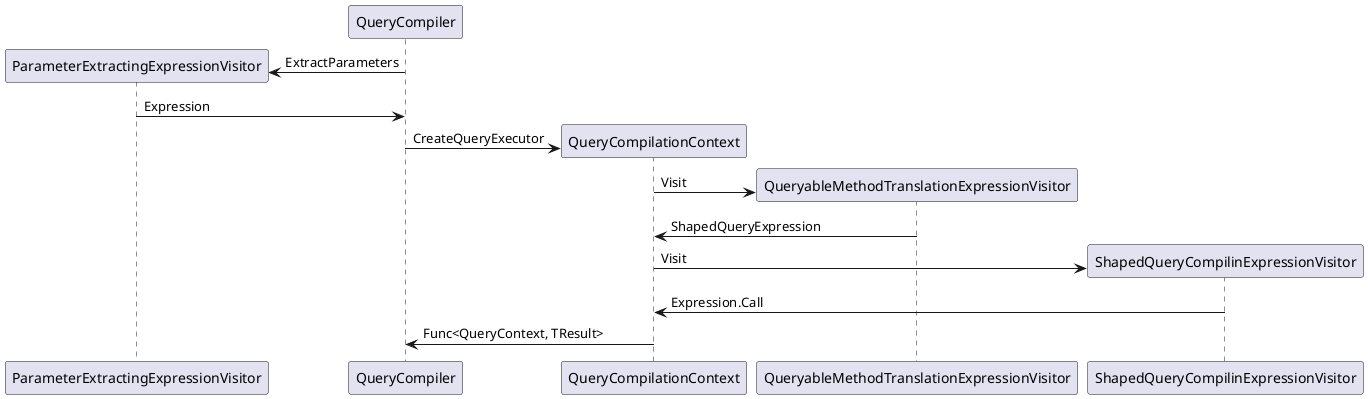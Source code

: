 @startuml Translation Sequence


create ParameterExtractingExpressionVisitor
QueryCompiler -> ParameterExtractingExpressionVisitor : ExtractParameters
ParameterExtractingExpressionVisitor -> QueryCompiler : Expression

create QueryCompilationContext
QueryCompiler -> QueryCompilationContext : CreateQueryExecutor

create QueryableMethodTranslationExpressionVisitor
QueryCompilationContext -> QueryableMethodTranslationExpressionVisitor : Visit
QueryableMethodTranslationExpressionVisitor -> QueryCompilationContext : ShapedQueryExpression

create ShapedQueryCompilinExpressionVisitor
QueryCompilationContext -> ShapedQueryCompilinExpressionVisitor : Visit
ShapedQueryCompilinExpressionVisitor -> QueryCompilationContext : Expression.Call

QueryCompilationContext -> QueryCompiler : Func<QueryContext, TResult>



@enduml